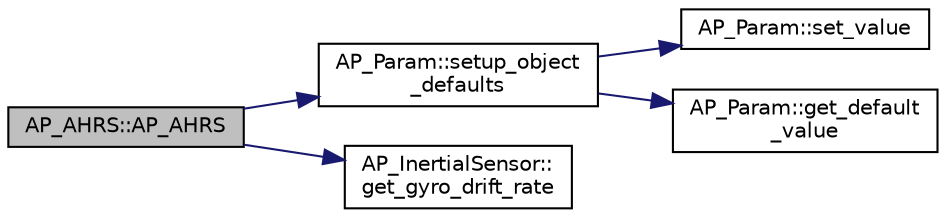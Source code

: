 digraph "AP_AHRS::AP_AHRS"
{
 // INTERACTIVE_SVG=YES
  edge [fontname="Helvetica",fontsize="10",labelfontname="Helvetica",labelfontsize="10"];
  node [fontname="Helvetica",fontsize="10",shape=record];
  rankdir="LR";
  Node1 [label="AP_AHRS::AP_AHRS",height=0.2,width=0.4,color="black", fillcolor="grey75", style="filled", fontcolor="black"];
  Node1 -> Node2 [color="midnightblue",fontsize="10",style="solid",fontname="Helvetica"];
  Node2 [label="AP_Param::setup_object\l_defaults",height=0.2,width=0.4,color="black", fillcolor="white", style="filled",URL="$classAP__Param.html#a5f6dcfce1c0a79cf5bd81283e22f3201"];
  Node2 -> Node3 [color="midnightblue",fontsize="10",style="solid",fontname="Helvetica"];
  Node3 [label="AP_Param::set_value",height=0.2,width=0.4,color="black", fillcolor="white", style="filled",URL="$classAP__Param.html#acd4b14f793c37f162e298761d2155ca6"];
  Node2 -> Node4 [color="midnightblue",fontsize="10",style="solid",fontname="Helvetica"];
  Node4 [label="AP_Param::get_default\l_value",height=0.2,width=0.4,color="black", fillcolor="white", style="filled",URL="$classAP__Param.html#a1f6efebd94bc8bfd16db8d73ad3018c6"];
  Node1 -> Node5 [color="midnightblue",fontsize="10",style="solid",fontname="Helvetica"];
  Node5 [label="AP_InertialSensor::\lget_gyro_drift_rate",height=0.2,width=0.4,color="black", fillcolor="white", style="filled",URL="$classAP__InertialSensor.html#ad9ccf756f807b307872f7d6670a59bfb"];
}

